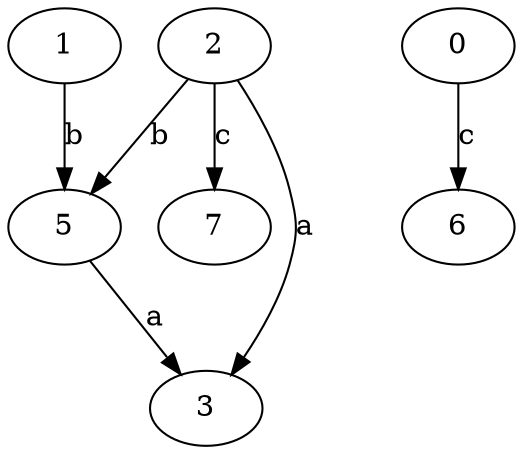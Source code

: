 strict digraph  {
2;
3;
0;
5;
6;
7;
1;
2 -> 3  [label=a];
2 -> 5  [label=b];
2 -> 7  [label=c];
0 -> 6  [label=c];
5 -> 3  [label=a];
1 -> 5  [label=b];
}
